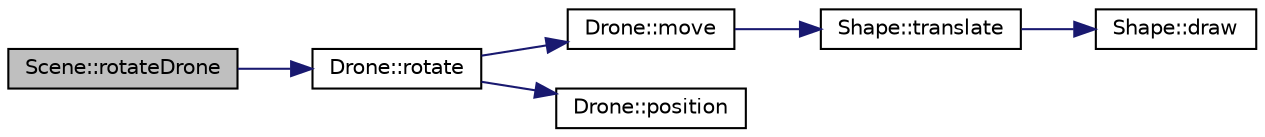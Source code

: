 digraph "Scene::rotateDrone"
{
  edge [fontname="Helvetica",fontsize="10",labelfontname="Helvetica",labelfontsize="10"];
  node [fontname="Helvetica",fontsize="10",shape=record];
  rankdir="LR";
  Node42 [label="Scene::rotateDrone",height=0.2,width=0.4,color="black", fillcolor="grey75", style="filled", fontcolor="black"];
  Node42 -> Node43 [color="midnightblue",fontsize="10",style="solid",fontname="Helvetica"];
  Node43 [label="Drone::rotate",height=0.2,width=0.4,color="black", fillcolor="white", style="filled",URL="$class_drone.html#ad5ec3aced3a3217ba58a081ea45a9995"];
  Node43 -> Node44 [color="midnightblue",fontsize="10",style="solid",fontname="Helvetica"];
  Node44 [label="Drone::move",height=0.2,width=0.4,color="black", fillcolor="white", style="filled",URL="$class_drone.html#a5f4be33d68625b88963079ef95ca1b6f",tooltip="Calculates the translation vector according to the rotation angle, rise/dive angle and the distance..."];
  Node44 -> Node45 [color="midnightblue",fontsize="10",style="solid",fontname="Helvetica"];
  Node45 [label="Shape::translate",height=0.2,width=0.4,color="black", fillcolor="white", style="filled",URL="$class_shape.html#a135869c3223353a8f8fe1467889f355b"];
  Node45 -> Node46 [color="midnightblue",fontsize="10",style="solid",fontname="Helvetica"];
  Node46 [label="Shape::draw",height=0.2,width=0.4,color="black", fillcolor="white", style="filled",URL="$class_shape.html#a43f482e9788a2ae60e0d93fef000aa19"];
  Node43 -> Node47 [color="midnightblue",fontsize="10",style="solid",fontname="Helvetica"];
  Node47 [label="Drone::position",height=0.2,width=0.4,color="black", fillcolor="white", style="filled",URL="$class_drone.html#a2625161c13102f0524038adcae14f23e",tooltip="Used to stop the animation when it hits the bottom or reaches the surface. "];
}

